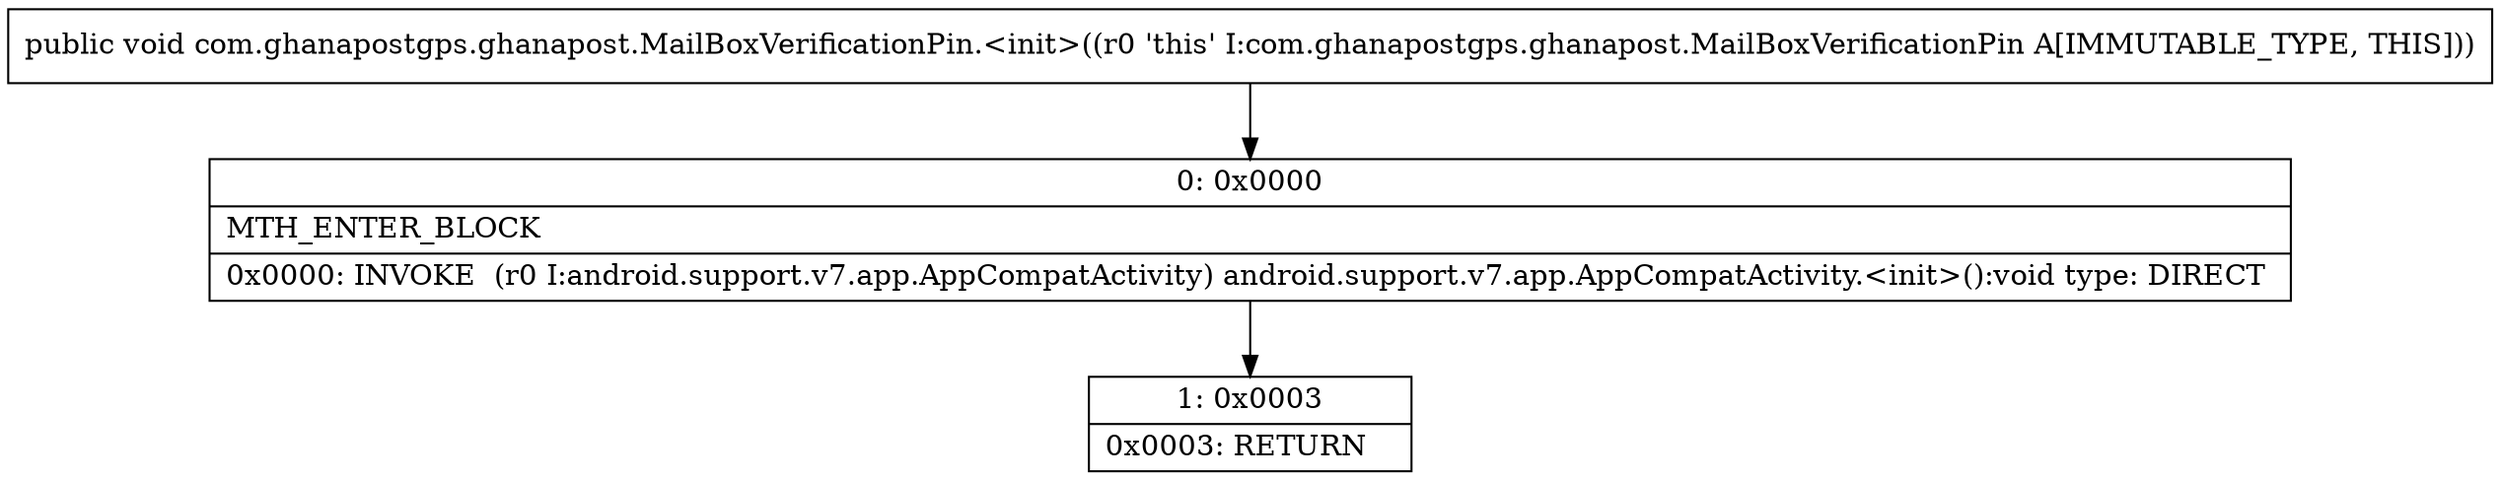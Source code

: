 digraph "CFG forcom.ghanapostgps.ghanapost.MailBoxVerificationPin.\<init\>()V" {
Node_0 [shape=record,label="{0\:\ 0x0000|MTH_ENTER_BLOCK\l|0x0000: INVOKE  (r0 I:android.support.v7.app.AppCompatActivity) android.support.v7.app.AppCompatActivity.\<init\>():void type: DIRECT \l}"];
Node_1 [shape=record,label="{1\:\ 0x0003|0x0003: RETURN   \l}"];
MethodNode[shape=record,label="{public void com.ghanapostgps.ghanapost.MailBoxVerificationPin.\<init\>((r0 'this' I:com.ghanapostgps.ghanapost.MailBoxVerificationPin A[IMMUTABLE_TYPE, THIS])) }"];
MethodNode -> Node_0;
Node_0 -> Node_1;
}

